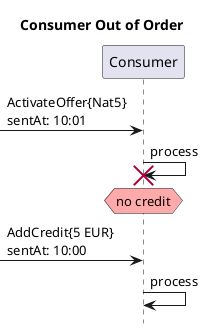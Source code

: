 @startuml
title Consumer Out of Order
hide footbox

->Consumer: ActivateOffer{Nat5}\nsentAt: 10:01
Consumer->Consumer!!: process
hnote over Consumer #FFAAAA: no credit
->Consumer: AddCredit{5 EUR}\nsentAt: 10:00
Consumer->Consumer: process
@enduml
